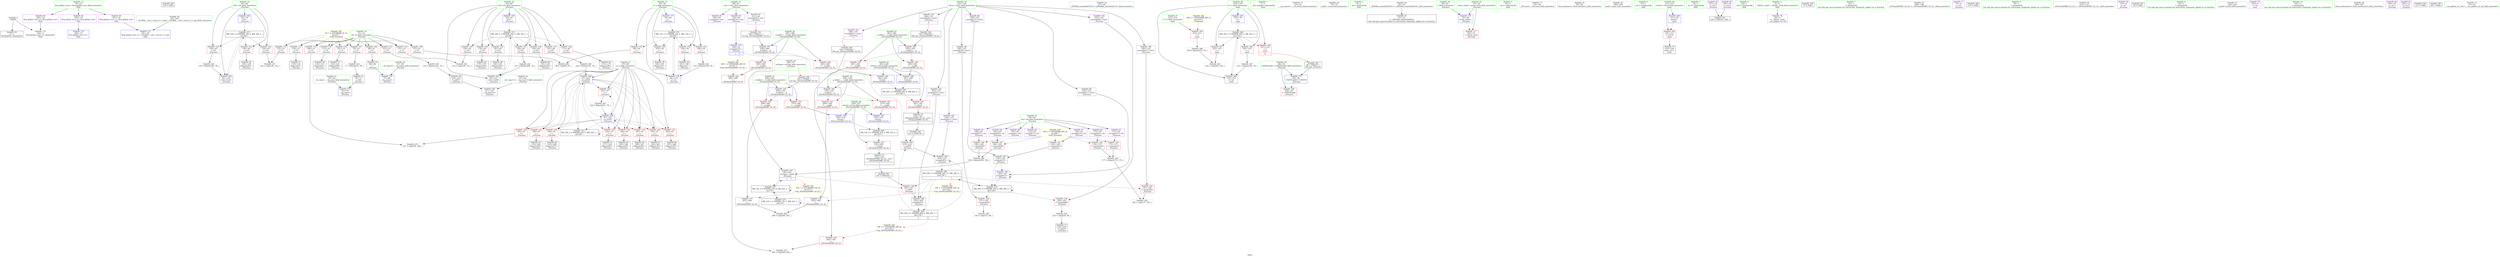 digraph "SVFG" {
	label="SVFG";

	Node0x5593255a1ef0 [shape=record,color=grey,label="{NodeID: 0\nNullPtr}"];
	Node0x5593255a1ef0 -> Node0x5593255c2f70[style=solid];
	Node0x5593255a1ef0 -> Node0x5593255ca400[style=solid];
	Node0x5593255f2fc0 [shape=record,color=black,label="{NodeID: 346\n319 = PHI()\n}"];
	Node0x5593255caab0 [shape=record,color=blue,label="{NodeID: 180\n61\<--124\n__vla_expr13\<--\n_Z5scasei\n}"];
	Node0x5593255c1e50 [shape=record,color=purple,label="{NodeID: 97\n211\<--90\narrayidx58\<--vla1\n_Z5scasei\n|{<s0>8}}"];
	Node0x5593255c1e50:s0 -> Node0x5593255f3620[style=solid,color=red];
	Node0x5593255bffd0 [shape=record,color=green,label="{NodeID: 14\n27\<--28\n_ZNSt8ios_base4InitC1Ev\<--_ZNSt8ios_base4InitC1Ev_field_insensitive\n}"];
	Node0x5593255c5760 [shape=record,color=blue,label="{NodeID: 194\n256\<--270\nretval\<--\n_ZSt3maxIiERKT_S2_S2_\n}"];
	Node0x5593255c5760 -> Node0x5593255dccc0[style=dashed];
	Node0x5593255c29b0 [shape=record,color=red,label="{NodeID: 111\n118\<--51\n\<--N\n_Z5scasei\n}"];
	Node0x5593255c29b0 -> Node0x5593255c3580[style=solid];
	Node0x5593255c0bf0 [shape=record,color=green,label="{NodeID: 28\n69\<--70\nref.tmp\<--ref.tmp_field_insensitive\n_Z5scasei\n|{|<s1>7}}"];
	Node0x5593255c0bf0 -> Node0x5593255cb060[style=solid];
	Node0x5593255c0bf0:s1 -> Node0x5593255f33a0[style=solid,color=red];
	Node0x5593255c7d70 [shape=record,color=red,label="{NodeID: 125\n150\<--65\n\<--i25\n_Z5scasei\n}"];
	Node0x5593255c7d70 -> Node0x5593255d20c0[style=solid];
	Node0x5593255c1870 [shape=record,color=green,label="{NodeID: 42\n281\<--282\nretval\<--retval_field_insensitive\n_ZSt3minIiERKT_S2_S2_\n}"];
	Node0x5593255c1870 -> Node0x5593255c9840[style=solid];
	Node0x5593255c1870 -> Node0x5593255c5aa0[style=solid];
	Node0x5593255c1870 -> Node0x5593255c5b70[style=solid];
	Node0x5593255c88d0 [shape=record,color=red,label="{NodeID: 139\n216\<--67\n\<--j\n_Z5scasei\n}"];
	Node0x5593255c88d0 -> Node0x5593255c4010[style=solid];
	Node0x5593255c34b0 [shape=record,color=black,label="{NodeID: 56\n114\<--113\nidxprom6\<--\n_Z5scasei\n}"];
	Node0x5593255c9430 [shape=record,color=red,label="{NodeID: 153\n273\<--258\n\<--__a.addr\n_ZSt3maxIiERKT_S2_S2_\n}"];
	Node0x5593255c9430 -> Node0x5593255c5830[style=solid];
	Node0x5593255c4010 [shape=record,color=black,label="{NodeID: 70\n217\<--216\nidxprom60\<--\n_Z5scasei\n}"];
	Node0x5593255c6610 [shape=record,color=grey,label="{NodeID: 250\n123 = Binary(122, 78, )\n}"];
	Node0x5593255c6610 -> Node0x5593255c3650[style=solid];
	Node0x5593255c9f90 [shape=record,color=red,label="{NodeID: 167\n322\<--315\n\<--t\nmain\n}"];
	Node0x5593255c9f90 -> Node0x5593255c6f10[style=solid];
	Node0x5593255c4b70 [shape=record,color=purple,label="{NodeID: 84\n340\<--18\nllvm.global_ctors_0\<--llvm.global_ctors\nGlob }"];
	Node0x5593255c4b70 -> Node0x5593255ca200[style=solid];
	Node0x5593255bef70 [shape=record,color=green,label="{NodeID: 1\n7\<--1\n__dso_handle\<--dummyObj\nGlob }"];
	Node0x5593255f3090 [shape=record,color=black,label="{NodeID: 347\n48 = PHI(327, )\n0th arg _Z5scasei }"];
	Node0x5593255f3090 -> Node0x5593255ca500[style=solid];
	Node0x5593255db3c0 [shape=record,color=black,label="{NodeID: 264\nMR_28V_9 = PHI(MR_28V_8, MR_28V_7, )\npts\{126 \}\n|{|<s2>8}}"];
	Node0x5593255db3c0 -> Node0x5593255c90f0[style=dashed];
	Node0x5593255db3c0 -> Node0x5593255cb200[style=dashed];
	Node0x5593255db3c0:s2 -> Node0x5593255e2fc0[style=dashed,color=red];
	Node0x5593255cab80 [shape=record,color=blue,label="{NodeID: 181\n130\<--129\narrayidx15\<--\n_Z5scasei\n}"];
	Node0x5593255cab80 -> Node0x5593255cad20[style=dashed];
	Node0x5593255cab80 -> Node0x5593255de5c0[style=dashed];
	Node0x5593255c1f20 [shape=record,color=purple,label="{NodeID: 98\n140\<--125\narrayidx21\<--vla12\n_Z5scasei\n}"];
	Node0x5593255c1f20 -> Node0x5593255cad20[style=solid];
	Node0x5593255c00d0 [shape=record,color=green,label="{NodeID: 15\n33\<--34\n__cxa_atexit\<--__cxa_atexit_field_insensitive\n}"];
	Node0x5593255c5830 [shape=record,color=blue,label="{NodeID: 195\n256\<--273\nretval\<--\n_ZSt3maxIiERKT_S2_S2_\n}"];
	Node0x5593255c5830 -> Node0x5593255dccc0[style=dashed];
	Node0x5593255c2a80 [shape=record,color=red,label="{NodeID: 112\n122\<--51\n\<--N\n_Z5scasei\n}"];
	Node0x5593255c2a80 -> Node0x5593255c6610[style=solid];
	Node0x5593255c0cc0 [shape=record,color=green,label="{NodeID: 29\n74\<--75\nscanf\<--scanf_field_insensitive\n}"];
	Node0x5593255c7e40 [shape=record,color=red,label="{NodeID: 126\n154\<--65\n\<--i25\n_Z5scasei\n}"];
	Node0x5593255c7e40 -> Node0x5593255c37f0[style=solid];
	Node0x5593255c1940 [shape=record,color=green,label="{NodeID: 43\n283\<--284\n__a.addr\<--__a.addr_field_insensitive\n_ZSt3minIiERKT_S2_S2_\n}"];
	Node0x5593255c1940 -> Node0x5593255c9910[style=solid];
	Node0x5593255c1940 -> Node0x5593255c99e0[style=solid];
	Node0x5593255c1940 -> Node0x5593255c5900[style=solid];
	Node0x5593255c89a0 [shape=record,color=red,label="{NodeID: 140\n221\<--67\n\<--j\n_Z5scasei\n}"];
	Node0x5593255c89a0 -> Node0x5593255cf5b0[style=solid];
	Node0x5593255c3580 [shape=record,color=black,label="{NodeID: 57\n119\<--118\nidxprom9\<--\n_Z5scasei\n}"];
	Node0x5593255c9500 [shape=record,color=red,label="{NodeID: 154\n266\<--260\n\<--__b.addr\n_ZSt3maxIiERKT_S2_S2_\n}"];
	Node0x5593255c9500 -> Node0x5593255c9770[style=solid];
	Node0x5593255c40e0 [shape=record,color=black,label="{NodeID: 71\n232\<--231\nidxprom68\<--\n_Z5scasei\n}"];
	Node0x5593255c6790 [shape=record,color=grey,label="{NodeID: 251\n77 = Binary(76, 78, )\n}"];
	Node0x5593255c6790 -> Node0x5593255c3170[style=solid];
	Node0x5593255ca060 [shape=record,color=red,label="{NodeID: 168\n327\<--315\n\<--t\nmain\n|{<s0>12}}"];
	Node0x5593255ca060:s0 -> Node0x5593255f3090[style=solid,color=red];
	Node0x5593255c4c70 [shape=record,color=purple,label="{NodeID: 85\n341\<--18\nllvm.global_ctors_1\<--llvm.global_ctors\nGlob }"];
	Node0x5593255c4c70 -> Node0x5593255ca300[style=solid];
	Node0x5593255bf000 [shape=record,color=green,label="{NodeID: 2\n8\<--1\n.str\<--dummyObj\nGlob }"];
	Node0x5593255f3260 [shape=record,color=black,label="{NodeID: 348\n254 = PHI(186, )\n0th arg _ZSt3maxIiERKT_S2_S2_ }"];
	Node0x5593255f3260 -> Node0x5593255c55c0[style=solid];
	Node0x5593255db8c0 [shape=record,color=black,label="{NodeID: 265\nMR_40V_3 = PHI(MR_40V_4, MR_40V_2, )\npts\{282 \}\n}"];
	Node0x5593255db8c0 -> Node0x5593255c9840[style=dashed];
	Node0x5593255cac50 [shape=record,color=blue,label="{NodeID: 182\n63\<--78\ni16\<--\n_Z5scasei\n}"];
	Node0x5593255cac50 -> Node0x5593255deac0[style=dashed];
	Node0x5593255c1ff0 [shape=record,color=purple,label="{NodeID: 99\n156\<--125\narrayidx30\<--vla12\n_Z5scasei\n}"];
	Node0x5593255c1ff0 -> Node0x5593255c8b40[style=solid];
	Node0x5593255c01d0 [shape=record,color=green,label="{NodeID: 16\n32\<--38\n_ZNSt8ios_base4InitD1Ev\<--_ZNSt8ios_base4InitD1Ev_field_insensitive\n}"];
	Node0x5593255c01d0 -> Node0x5593255c3070[style=solid];
	Node0x5593255c5900 [shape=record,color=blue,label="{NodeID: 196\n283\<--279\n__a.addr\<--__a\n_ZSt3minIiERKT_S2_S2_\n}"];
	Node0x5593255c5900 -> Node0x5593255c9910[style=dashed];
	Node0x5593255c5900 -> Node0x5593255c99e0[style=dashed];
	Node0x5593255c2b50 [shape=record,color=red,label="{NodeID: 113\n135\<--51\n\<--N\n_Z5scasei\n}"];
	Node0x5593255c2b50 -> Node0x5593255c7090[style=solid];
	Node0x5593255c0dc0 [shape=record,color=green,label="{NodeID: 30\n80\<--81\n\<--field_insensitive\n_Z5scasei\n}"];
	Node0x5593255c0dc0 -> Node0x5593255ca5d0[style=solid];
	Node0x5593255c7f10 [shape=record,color=red,label="{NodeID: 127\n161\<--65\n\<--i25\n_Z5scasei\n}"];
	Node0x5593255c7f10 -> Node0x5593255cfeb0[style=solid];
	Node0x5593255c1a10 [shape=record,color=green,label="{NodeID: 44\n285\<--286\n__b.addr\<--__b.addr_field_insensitive\n_ZSt3minIiERKT_S2_S2_\n}"];
	Node0x5593255c1a10 -> Node0x5593255c9ab0[style=solid];
	Node0x5593255c1a10 -> Node0x5593255c9b80[style=solid];
	Node0x5593255c1a10 -> Node0x5593255c59d0[style=solid];
	Node0x5593255c8a70 [shape=record,color=red,label="{NodeID: 141\n129\<--128\n\<--arrayidx14\n_Z5scasei\n}"];
	Node0x5593255c8a70 -> Node0x5593255cab80[style=solid];
	Node0x5593255c3650 [shape=record,color=black,label="{NodeID: 58\n124\<--123\n\<--add11\n_Z5scasei\n}"];
	Node0x5593255c3650 -> Node0x5593255caab0[style=solid];
	Node0x5593255c95d0 [shape=record,color=red,label="{NodeID: 155\n270\<--260\n\<--__b.addr\n_ZSt3maxIiERKT_S2_S2_\n}"];
	Node0x5593255c95d0 -> Node0x5593255c5760[style=solid];
	Node0x5593255c41b0 [shape=record,color=black,label="{NodeID: 72\n236\<--235\n\<--cmp70\n_Z5scasei\n}"];
	Node0x5593255c6910 [shape=record,color=grey,label="{NodeID: 252\n110 = Binary(109, 78, )\n}"];
	Node0x5593255c6910 -> Node0x5593255ca910[style=solid];
	Node0x5593255ca130 [shape=record,color=red,label="{NodeID: 169\n330\<--315\n\<--t\nmain\n}"];
	Node0x5593255ca130 -> Node0x5593255cfbb0[style=solid];
	Node0x5593255c4d70 [shape=record,color=purple,label="{NodeID: 86\n342\<--18\nllvm.global_ctors_2\<--llvm.global_ctors\nGlob }"];
	Node0x5593255c4d70 -> Node0x5593255ca400[style=solid];
	Node0x5593255bf090 [shape=record,color=green,label="{NodeID: 3\n10\<--1\n.str.1\<--dummyObj\nGlob }"];
	Node0x5593255f33a0 [shape=record,color=black,label="{NodeID: 349\n255 = PHI(69, )\n1st arg _ZSt3maxIiERKT_S2_S2_ }"];
	Node0x5593255f33a0 -> Node0x5593255c5690[style=solid];
	Node0x5593255cad20 [shape=record,color=blue,label="{NodeID: 183\n140\<--142\narrayidx21\<--\n_Z5scasei\n}"];
	Node0x5593255cad20 -> Node0x5593255cad20[style=dashed];
	Node0x5593255cad20 -> Node0x5593255de5c0[style=dashed];
	Node0x5593255c20c0 [shape=record,color=purple,label="{NodeID: 100\n180\<--125\narrayidx41\<--vla12\n_Z5scasei\n}"];
	Node0x5593255c20c0 -> Node0x5593255c8db0[style=solid];
	Node0x5593255c02d0 [shape=record,color=green,label="{NodeID: 17\n45\<--46\n_Z5scasei\<--_Z5scasei_field_insensitive\n}"];
	Node0x5593255e03c0 [shape=record,color=black,label="{NodeID: 280\nMR_50V_3 = PHI(MR_50V_4, MR_50V_2, )\npts\{316 \}\n}"];
	Node0x5593255e03c0 -> Node0x5593255c9f90[style=dashed];
	Node0x5593255e03c0 -> Node0x5593255ca060[style=dashed];
	Node0x5593255e03c0 -> Node0x5593255ca130[style=dashed];
	Node0x5593255e03c0 -> Node0x5593255c5de0[style=dashed];
	Node0x5593255c59d0 [shape=record,color=blue,label="{NodeID: 197\n285\<--280\n__b.addr\<--__b\n_ZSt3minIiERKT_S2_S2_\n}"];
	Node0x5593255c59d0 -> Node0x5593255c9ab0[style=dashed];
	Node0x5593255c59d0 -> Node0x5593255c9b80[style=dashed];
	Node0x5593255c2c20 [shape=record,color=red,label="{NodeID: 114\n151\<--51\n\<--N\n_Z5scasei\n}"];
	Node0x5593255c2c20 -> Node0x5593255d20c0[style=solid];
	Node0x5593255c0e90 [shape=record,color=green,label="{NodeID: 31\n82\<--83\nllvm.stacksave\<--llvm.stacksave_field_insensitive\n}"];
	Node0x5593255c7fe0 [shape=record,color=red,label="{NodeID: 128\n173\<--65\n\<--i25\n_Z5scasei\n}"];
	Node0x5593255c7fe0 -> Node0x5593255c3990[style=solid];
	Node0x5593255c1ae0 [shape=record,color=green,label="{NodeID: 45\n308\<--309\nmain\<--main_field_insensitive\n}"];
	Node0x5593255c8b40 [shape=record,color=red,label="{NodeID: 142\n157\<--156\n\<--arrayidx30\n_Z5scasei\n}"];
	Node0x5593255c8b40 -> Node0x5593255c7390[style=solid];
	Node0x5593255c3720 [shape=record,color=black,label="{NodeID: 59\n139\<--138\nidxprom20\<--\n_Z5scasei\n}"];
	Node0x5593255c96a0 [shape=record,color=red,label="{NodeID: 156\n265\<--264\n\<--\n_ZSt3maxIiERKT_S2_S2_\n}"];
	Node0x5593255c96a0 -> Node0x5593255c7510[style=solid];
	Node0x5593255c4280 [shape=record,color=black,label="{NodeID: 73\n253\<--276\n_ZSt3maxIiERKT_S2_S2__ret\<--\n_ZSt3maxIiERKT_S2_S2_\n|{<s0>7}}"];
	Node0x5593255c4280:s0 -> Node0x5593255f2b30[style=solid,color=blue];
	Node0x5593255c6a90 [shape=record,color=grey,label="{NodeID: 253\n293 = cmp(290, 292, )\n}"];
	Node0x5593255ca200 [shape=record,color=blue,label="{NodeID: 170\n340\<--19\nllvm.global_ctors_0\<--\nGlob }"];
	Node0x5593255c4e70 [shape=record,color=purple,label="{NodeID: 87\n128\<--85\narrayidx14\<--vla\n_Z5scasei\n}"];
	Node0x5593255c4e70 -> Node0x5593255c8a70[style=solid];
	Node0x5593255bf120 [shape=record,color=green,label="{NodeID: 4\n12\<--1\n.str.2\<--dummyObj\nGlob }"];
	Node0x5593255f34e0 [shape=record,color=black,label="{NodeID: 350\n279 = PHI(208, )\n0th arg _ZSt3minIiERKT_S2_S2_ }"];
	Node0x5593255f34e0 -> Node0x5593255c5900[style=solid];
	Node0x5593255dc2c0 [shape=record,color=black,label="{NodeID: 267\nMR_22V_4 = PHI(MR_22V_6, MR_22V_2, )\npts\{70 \}\n}"];
	Node0x5593255dc2c0 -> Node0x5593255cb060[style=dashed];
	Node0x5593255dc2c0 -> Node0x5593255dc2c0[style=dashed];
	Node0x5593255dc2c0 -> Node0x5593255de0c0[style=dashed];
	Node0x5593255cadf0 [shape=record,color=blue,label="{NodeID: 184\n63\<--145\ni16\<--inc23\n_Z5scasei\n}"];
	Node0x5593255cadf0 -> Node0x5593255deac0[style=dashed];
	Node0x5593255c2190 [shape=record,color=purple,label="{NodeID: 101\n186\<--125\narrayidx45\<--vla12\n_Z5scasei\n|{<s0>7}}"];
	Node0x5593255c2190:s0 -> Node0x5593255f3260[style=solid,color=red];
	Node0x5593255c03d0 [shape=record,color=green,label="{NodeID: 18\n49\<--50\nCASEID.addr\<--CASEID.addr_field_insensitive\n_Z5scasei\n}"];
	Node0x5593255c03d0 -> Node0x5593255c25a0[style=solid];
	Node0x5593255c03d0 -> Node0x5593255ca500[style=solid];
	Node0x5593255c5aa0 [shape=record,color=blue,label="{NodeID: 198\n281\<--295\nretval\<--\n_ZSt3minIiERKT_S2_S2_\n}"];
	Node0x5593255c5aa0 -> Node0x5593255db8c0[style=dashed];
	Node0x5593255c2cf0 [shape=record,color=red,label="{NodeID: 115\n166\<--51\n\<--N\n_Z5scasei\n}"];
	Node0x5593255c2cf0 -> Node0x5593255c6d90[style=solid];
	Node0x5593255c0f90 [shape=record,color=green,label="{NodeID: 32\n85\<--86\nvla\<--vla_field_insensitive\n_Z5scasei\n}"];
	Node0x5593255c0f90 -> Node0x5593255c4e70[style=solid];
	Node0x5593255c0f90 -> Node0x5593255c5010[style=solid];
	Node0x5593255c0f90 -> Node0x5593255c50e0[style=solid];
	Node0x5593255c0f90 -> Node0x5593255c51b0[style=solid];
	Node0x5593255c0f90 -> Node0x5593255c5280[style=solid];
	Node0x5593255c0f90 -> Node0x5593255c5350[style=solid];
	Node0x5593255c0f90 -> Node0x5593255c5420[style=solid];
	Node0x5593255e2780 [shape=record,color=yellow,style=double,label="{NodeID: 295\n24V_1 = ENCHI(MR_24V_0)\npts\{86 \}\nFun[_Z5scasei]}"];
	Node0x5593255e2780 -> Node0x5593255c8a70[style=dashed];
	Node0x5593255e2780 -> Node0x5593255c8c10[style=dashed];
	Node0x5593255e2780 -> Node0x5593255c8ce0[style=dashed];
	Node0x5593255e2780 -> Node0x5593255c8e80[style=dashed];
	Node0x5593255e2780 -> Node0x5593255c8f50[style=dashed];
	Node0x5593255c80b0 [shape=record,color=red,label="{NodeID: 129\n178\<--65\n\<--i25\n_Z5scasei\n}"];
	Node0x5593255c80b0 -> Node0x5593255c3a60[style=solid];
	Node0x5593255c1be0 [shape=record,color=green,label="{NodeID: 46\n311\<--312\nretval\<--retval_field_insensitive\nmain\n}"];
	Node0x5593255c1be0 -> Node0x5593255c9df0[style=solid];
	Node0x5593255c1be0 -> Node0x5593255c5c40[style=solid];
	Node0x5593255c8c10 [shape=record,color=red,label="{NodeID: 143\n172\<--171\n\<--arrayidx37\n_Z5scasei\n}"];
	Node0x5593255c8c10 -> Node0x5593255cf8b0[style=solid];
	Node0x5593255c37f0 [shape=record,color=black,label="{NodeID: 60\n155\<--154\nidxprom29\<--\n_Z5scasei\n}"];
	Node0x5593255c9770 [shape=record,color=red,label="{NodeID: 157\n267\<--266\n\<--\n_ZSt3maxIiERKT_S2_S2_\n}"];
	Node0x5593255c9770 -> Node0x5593255c7510[style=solid];
	Node0x5593255c4350 [shape=record,color=black,label="{NodeID: 74\n278\<--301\n_ZSt3minIiERKT_S2_S2__ret\<--\n_ZSt3minIiERKT_S2_S2_\n|{<s0>8}}"];
	Node0x5593255c4350:s0 -> Node0x5593255f2d20[style=solid,color=blue];
	Node0x5593255c6c10 [shape=record,color=grey,label="{NodeID: 254\n235 = cmp(234, 94, )\n}"];
	Node0x5593255c6c10 -> Node0x5593255c41b0[style=solid];
	Node0x5593255ca300 [shape=record,color=blue,label="{NodeID: 171\n341\<--20\nllvm.global_ctors_1\<--_GLOBAL__sub_I_voover_0_1.cpp\nGlob }"];
	Node0x5593255c4f40 [shape=record,color=purple,label="{NodeID: 88\n130\<--125\narrayidx15\<--vla12\n_Z5scasei\n}"];
	Node0x5593255c4f40 -> Node0x5593255cab80[style=solid];
	Node0x5593255bf1b0 [shape=record,color=green,label="{NodeID: 5\n14\<--1\n.str.3\<--dummyObj\nGlob }"];
	Node0x5593255f3620 [shape=record,color=black,label="{NodeID: 351\n280 = PHI(211, )\n1st arg _ZSt3minIiERKT_S2_S2_ }"];
	Node0x5593255f3620 -> Node0x5593255c59d0[style=solid];
	Node0x5593255dc7c0 [shape=record,color=black,label="{NodeID: 268\nMR_28V_7 = PHI(MR_28V_10, MR_28V_5, )\npts\{126 \}\n|{|<s5>7}}"];
	Node0x5593255dc7c0 -> Node0x5593255c8db0[style=dashed];
	Node0x5593255dc7c0 -> Node0x5593255c9020[style=dashed];
	Node0x5593255dc7c0 -> Node0x5593255cb130[style=dashed];
	Node0x5593255dc7c0 -> Node0x5593255db3c0[style=dashed];
	Node0x5593255dc7c0 -> Node0x5593255de5c0[style=dashed];
	Node0x5593255dc7c0:s5 -> Node0x5593255e2b30[style=dashed,color=red];
	Node0x5593255caec0 [shape=record,color=blue,label="{NodeID: 185\n65\<--94\ni25\<--\n_Z5scasei\n}"];
	Node0x5593255caec0 -> Node0x5593255dd6c0[style=dashed];
	Node0x5593255c2260 [shape=record,color=purple,label="{NodeID: 102\n203\<--125\narrayidx53\<--vla12\n_Z5scasei\n}"];
	Node0x5593255c2260 -> Node0x5593255cb130[style=solid];
	Node0x5593255c04a0 [shape=record,color=green,label="{NodeID: 19\n51\<--52\nN\<--N_field_insensitive\n_Z5scasei\n}"];
	Node0x5593255c04a0 -> Node0x5593255c2670[style=solid];
	Node0x5593255c04a0 -> Node0x5593255c2740[style=solid];
	Node0x5593255c04a0 -> Node0x5593255c2810[style=solid];
	Node0x5593255c04a0 -> Node0x5593255c28e0[style=solid];
	Node0x5593255c04a0 -> Node0x5593255c29b0[style=solid];
	Node0x5593255c04a0 -> Node0x5593255c2a80[style=solid];
	Node0x5593255c04a0 -> Node0x5593255c2b50[style=solid];
	Node0x5593255c04a0 -> Node0x5593255c2c20[style=solid];
	Node0x5593255c04a0 -> Node0x5593255c2cf0[style=solid];
	Node0x5593255c04a0 -> Node0x5593255c7620[style=solid];
	Node0x5593255e1bf0 [shape=record,color=yellow,style=double,label="{NodeID: 282\n48V_1 = ENCHI(MR_48V_0)\npts\{314 \}\nFun[main]}"];
	Node0x5593255e1bf0 -> Node0x5593255c9ec0[style=dashed];
	Node0x5593255c5b70 [shape=record,color=blue,label="{NodeID: 199\n281\<--298\nretval\<--\n_ZSt3minIiERKT_S2_S2_\n}"];
	Node0x5593255c5b70 -> Node0x5593255db8c0[style=dashed];
	Node0x5593255c7620 [shape=record,color=red,label="{NodeID: 116\n231\<--51\n\<--N\n_Z5scasei\n}"];
	Node0x5593255c7620 -> Node0x5593255c40e0[style=solid];
	Node0x5593255c1060 [shape=record,color=green,label="{NodeID: 33\n90\<--91\nvla1\<--vla1_field_insensitive\n_Z5scasei\n}"];
	Node0x5593255c1060 -> Node0x5593255c54f0[style=solid];
	Node0x5593255c1060 -> Node0x5593255c1d80[style=solid];
	Node0x5593255c1060 -> Node0x5593255c1e50[style=solid];
	Node0x5593255c8180 [shape=record,color=red,label="{NodeID: 130\n191\<--65\n\<--i25\n_Z5scasei\n}"];
	Node0x5593255c8180 -> Node0x5593255c3cd0[style=solid];
	Node0x5593255c1cb0 [shape=record,color=green,label="{NodeID: 47\n313\<--314\nT\<--T_field_insensitive\nmain\n}"];
	Node0x5593255c1cb0 -> Node0x5593255c9ec0[style=solid];
	Node0x5593255c8ce0 [shape=record,color=red,label="{NodeID: 144\n176\<--175\n\<--arrayidx39\n_Z5scasei\n}"];
	Node0x5593255c8ce0 -> Node0x5593255cf8b0[style=solid];
	Node0x5593255c38c0 [shape=record,color=black,label="{NodeID: 61\n170\<--169\nidxprom36\<--\n_Z5scasei\n}"];
	Node0x5593252d7c40 [shape=record,color=black,label="{NodeID: 241\n239 = PHI(237, 238, )\n}"];
	Node0x5593255c9840 [shape=record,color=red,label="{NodeID: 158\n301\<--281\n\<--retval\n_ZSt3minIiERKT_S2_S2_\n}"];
	Node0x5593255c9840 -> Node0x5593255c4350[style=solid];
	Node0x5593255c4420 [shape=record,color=black,label="{NodeID: 75\n310\<--334\nmain_ret\<--\nmain\n}"];
	Node0x5593255c6d90 [shape=record,color=grey,label="{NodeID: 255\n167 = cmp(165, 166, )\n}"];
	Node0x5593255ca400 [shape=record,color=blue, style = dotted,label="{NodeID: 172\n342\<--3\nllvm.global_ctors_2\<--dummyVal\nGlob }"];
	Node0x5593255c5010 [shape=record,color=purple,label="{NodeID: 89\n102\<--85\narrayidx\<--vla\n_Z5scasei\n}"];
	Node0x5593255bf240 [shape=record,color=green,label="{NodeID: 6\n16\<--1\n.str.4\<--dummyObj\nGlob }"];
	Node0x5593255dccc0 [shape=record,color=black,label="{NodeID: 269\nMR_32V_3 = PHI(MR_32V_4, MR_32V_2, )\npts\{257 \}\n}"];
	Node0x5593255dccc0 -> Node0x5593255c9290[style=dashed];
	Node0x5593255caf90 [shape=record,color=blue,label="{NodeID: 186\n67\<--162\nj\<--add32\n_Z5scasei\n}"];
	Node0x5593255caf90 -> Node0x5593255c8320[style=dashed];
	Node0x5593255caf90 -> Node0x5593255c83f0[style=dashed];
	Node0x5593255caf90 -> Node0x5593255c84c0[style=dashed];
	Node0x5593255caf90 -> Node0x5593255c8590[style=dashed];
	Node0x5593255caf90 -> Node0x5593255c8660[style=dashed];
	Node0x5593255caf90 -> Node0x5593255c8730[style=dashed];
	Node0x5593255caf90 -> Node0x5593255c8800[style=dashed];
	Node0x5593255caf90 -> Node0x5593255c88d0[style=dashed];
	Node0x5593255caf90 -> Node0x5593255c89a0[style=dashed];
	Node0x5593255caf90 -> Node0x5593255cb2d0[style=dashed];
	Node0x5593255caf90 -> Node0x5593255ddbc0[style=dashed];
	Node0x5593255c2330 [shape=record,color=purple,label="{NodeID: 103\n208\<--125\narrayidx56\<--vla12\n_Z5scasei\n|{<s0>8}}"];
	Node0x5593255c2330:s0 -> Node0x5593255f34e0[style=solid,color=red];
	Node0x5593255c0570 [shape=record,color=green,label="{NodeID: 20\n53\<--54\nsaved_stack\<--saved_stack_field_insensitive\n_Z5scasei\n}"];
	Node0x5593255c0570 -> Node0x5593255c76f0[style=solid];
	Node0x5593255c0570 -> Node0x5593255ca5d0[style=solid];
	Node0x5593255c5c40 [shape=record,color=blue,label="{NodeID: 200\n311\<--94\nretval\<--\nmain\n}"];
	Node0x5593255c5c40 -> Node0x5593255c9df0[style=dashed];
	Node0x5593255c76f0 [shape=record,color=red,label="{NodeID: 117\n244\<--53\n\<--saved_stack\n_Z5scasei\n}"];
	Node0x5593255c1130 [shape=record,color=green,label="{NodeID: 34\n125\<--126\nvla12\<--vla12_field_insensitive\n_Z5scasei\n}"];
	Node0x5593255c1130 -> Node0x5593255c4f40[style=solid];
	Node0x5593255c1130 -> Node0x5593255c1f20[style=solid];
	Node0x5593255c1130 -> Node0x5593255c1ff0[style=solid];
	Node0x5593255c1130 -> Node0x5593255c20c0[style=solid];
	Node0x5593255c1130 -> Node0x5593255c2190[style=solid];
	Node0x5593255c1130 -> Node0x5593255c2260[style=solid];
	Node0x5593255c1130 -> Node0x5593255c2330[style=solid];
	Node0x5593255c1130 -> Node0x5593255c2400[style=solid];
	Node0x5593255c1130 -> Node0x5593255c24d0[style=solid];
	Node0x5593255c8250 [shape=record,color=red,label="{NodeID: 131\n226\<--65\n\<--i25\n_Z5scasei\n}"];
	Node0x5593255c8250 -> Node0x5593255cf430[style=solid];
	Node0x5593255c2da0 [shape=record,color=green,label="{NodeID: 48\n315\<--316\nt\<--t_field_insensitive\nmain\n}"];
	Node0x5593255c2da0 -> Node0x5593255c9f90[style=solid];
	Node0x5593255c2da0 -> Node0x5593255ca060[style=solid];
	Node0x5593255c2da0 -> Node0x5593255ca130[style=solid];
	Node0x5593255c2da0 -> Node0x5593255c5d10[style=solid];
	Node0x5593255c2da0 -> Node0x5593255c5de0[style=solid];
	Node0x5593255c8db0 [shape=record,color=red,label="{NodeID: 145\n181\<--180\n\<--arrayidx41\n_Z5scasei\n}"];
	Node0x5593255c8db0 -> Node0x5593255c7210[style=solid];
	Node0x5593255c3990 [shape=record,color=black,label="{NodeID: 62\n174\<--173\nidxprom38\<--\n_Z5scasei\n}"];
	Node0x5593255cf430 [shape=record,color=grey,label="{NodeID: 242\n227 = Binary(226, 78, )\n}"];
	Node0x5593255cf430 -> Node0x5593255cb3a0[style=solid];
	Node0x5593255c9910 [shape=record,color=red,label="{NodeID: 159\n291\<--283\n\<--__a.addr\n_ZSt3minIiERKT_S2_S2_\n}"];
	Node0x5593255c9910 -> Node0x5593255c9d20[style=solid];
	Node0x5593255c44f0 [shape=record,color=purple,label="{NodeID: 76\n29\<--4\n\<--_ZStL8__ioinit\n__cxx_global_var_init\n}"];
	Node0x5593255f2830 [shape=record,color=black,label="{NodeID: 339\n73 = PHI()\n}"];
	Node0x5593255c6f10 [shape=record,color=grey,label="{NodeID: 256\n325 = cmp(322, 324, )\n}"];
	Node0x5593255ca500 [shape=record,color=blue,label="{NodeID: 173\n49\<--48\nCASEID.addr\<--CASEID\n_Z5scasei\n}"];
	Node0x5593255ca500 -> Node0x5593255c25a0[style=dashed];
	Node0x5593255c50e0 [shape=record,color=purple,label="{NodeID: 90\n115\<--85\narrayidx7\<--vla\n_Z5scasei\n}"];
	Node0x5593255bfb40 [shape=record,color=green,label="{NodeID: 7\n19\<--1\n\<--dummyObj\nCan only get source location for instruction, argument, global var or function.}"];
	Node0x5593255dd1c0 [shape=record,color=black,label="{NodeID: 270\nMR_12V_3 = PHI(MR_12V_4, MR_12V_2, )\npts\{60 \}\n}"];
	Node0x5593255dd1c0 -> Node0x5593255c77c0[style=dashed];
	Node0x5593255dd1c0 -> Node0x5593255c7890[style=dashed];
	Node0x5593255dd1c0 -> Node0x5593255c7960[style=dashed];
	Node0x5593255dd1c0 -> Node0x5593255c7a30[style=dashed];
	Node0x5593255dd1c0 -> Node0x5593255ca910[style=dashed];
	Node0x5593255cb060 [shape=record,color=blue,label="{NodeID: 187\n69\<--195\nref.tmp\<--sub50\n_Z5scasei\n|{|<s2>7}}"];
	Node0x5593255cb060 -> Node0x5593255c9020[style=dashed];
	Node0x5593255cb060 -> Node0x5593255dc2c0[style=dashed];
	Node0x5593255cb060:s2 -> Node0x5593255e2dd0[style=dashed,color=red];
	Node0x5593255c2400 [shape=record,color=purple,label="{NodeID: 104\n218\<--125\narrayidx61\<--vla12\n_Z5scasei\n}"];
	Node0x5593255c2400 -> Node0x5593255cb200[style=solid];
	Node0x5593255c0640 [shape=record,color=green,label="{NodeID: 21\n55\<--56\n__vla_expr\<--__vla_expr_field_insensitive\n_Z5scasei\n}"];
	Node0x5593255c0640 -> Node0x5593255ca6a0[style=solid];
	Node0x5593255c5d10 [shape=record,color=blue,label="{NodeID: 201\n315\<--78\nt\<--\nmain\n}"];
	Node0x5593255c5d10 -> Node0x5593255e03c0[style=dashed];
	Node0x5593255c77c0 [shape=record,color=red,label="{NodeID: 118\n96\<--59\n\<--i\n_Z5scasei\n}"];
	Node0x5593255c77c0 -> Node0x5593255d2240[style=solid];
	Node0x5593255c1200 [shape=record,color=green,label="{NodeID: 35\n198\<--199\n_ZSt3maxIiERKT_S2_S2_\<--_ZSt3maxIiERKT_S2_S2__field_insensitive\n}"];
	Node0x5593255c8320 [shape=record,color=red,label="{NodeID: 132\n165\<--67\n\<--j\n_Z5scasei\n}"];
	Node0x5593255c8320 -> Node0x5593255c6d90[style=solid];
	Node0x5593255c2e70 [shape=record,color=green,label="{NodeID: 49\n20\<--336\n_GLOBAL__sub_I_voover_0_1.cpp\<--_GLOBAL__sub_I_voover_0_1.cpp_field_insensitive\n}"];
	Node0x5593255c2e70 -> Node0x5593255ca300[style=solid];
	Node0x5593255c8e80 [shape=record,color=red,label="{NodeID: 146\n190\<--189\n\<--arrayidx47\n_Z5scasei\n}"];
	Node0x5593255c8e80 -> Node0x5593255cfa30[style=solid];
	Node0x5593255c3a60 [shape=record,color=black,label="{NodeID: 63\n179\<--178\nidxprom40\<--\n_Z5scasei\n}"];
	Node0x5593255cf5b0 [shape=record,color=grey,label="{NodeID: 243\n222 = Binary(221, 78, )\n}"];
	Node0x5593255cf5b0 -> Node0x5593255cb2d0[style=solid];
	Node0x5593255c99e0 [shape=record,color=red,label="{NodeID: 160\n298\<--283\n\<--__a.addr\n_ZSt3minIiERKT_S2_S2_\n}"];
	Node0x5593255c99e0 -> Node0x5593255c5b70[style=solid];
	Node0x5593255c45c0 [shape=record,color=purple,label="{NodeID: 77\n72\<--8\n\<--.str\n_Z5scasei\n}"];
	Node0x5593255f2930 [shape=record,color=black,label="{NodeID: 340\n107 = PHI()\n}"];
	Node0x5593255c7090 [shape=record,color=grey,label="{NodeID: 257\n136 = cmp(134, 135, )\n}"];
	Node0x5593255ca5d0 [shape=record,color=blue,label="{NodeID: 174\n53\<--80\nsaved_stack\<--\n_Z5scasei\n}"];
	Node0x5593255ca5d0 -> Node0x5593255c76f0[style=dashed];
	Node0x5593255c51b0 [shape=record,color=purple,label="{NodeID: 91\n171\<--85\narrayidx37\<--vla\n_Z5scasei\n}"];
	Node0x5593255c51b0 -> Node0x5593255c8c10[style=solid];
	Node0x5593255bfbd0 [shape=record,color=green,label="{NodeID: 8\n78\<--1\n\<--dummyObj\nCan only get source location for instruction, argument, global var or function.}"];
	Node0x5593255dd6c0 [shape=record,color=black,label="{NodeID: 271\nMR_18V_3 = PHI(MR_18V_4, MR_18V_2, )\npts\{66 \}\n}"];
	Node0x5593255dd6c0 -> Node0x5593255c7d70[style=dashed];
	Node0x5593255dd6c0 -> Node0x5593255c7e40[style=dashed];
	Node0x5593255dd6c0 -> Node0x5593255c7f10[style=dashed];
	Node0x5593255dd6c0 -> Node0x5593255c7fe0[style=dashed];
	Node0x5593255dd6c0 -> Node0x5593255c80b0[style=dashed];
	Node0x5593255dd6c0 -> Node0x5593255c8180[style=dashed];
	Node0x5593255dd6c0 -> Node0x5593255c8250[style=dashed];
	Node0x5593255dd6c0 -> Node0x5593255cb3a0[style=dashed];
	Node0x5593255cb130 [shape=record,color=blue,label="{NodeID: 188\n203\<--200\narrayidx53\<--\n_Z5scasei\n}"];
	Node0x5593255cb130 -> Node0x5593255db3c0[style=dashed];
	Node0x5593255c24d0 [shape=record,color=purple,label="{NodeID: 105\n233\<--125\narrayidx69\<--vla12\n_Z5scasei\n}"];
	Node0x5593255c24d0 -> Node0x5593255c91c0[style=solid];
	Node0x5593255c0710 [shape=record,color=green,label="{NodeID: 22\n57\<--58\n__vla_expr2\<--__vla_expr2_field_insensitive\n_Z5scasei\n}"];
	Node0x5593255c0710 -> Node0x5593255ca770[style=solid];
	Node0x5593255e1ec0 [shape=record,color=yellow,style=double,label="{NodeID: 285\n4V_1 = ENCHI(MR_4V_0)\npts\{52 \}\nFun[_Z5scasei]}"];
	Node0x5593255e1ec0 -> Node0x5593255c2670[style=dashed];
	Node0x5593255e1ec0 -> Node0x5593255c2740[style=dashed];
	Node0x5593255e1ec0 -> Node0x5593255c2810[style=dashed];
	Node0x5593255e1ec0 -> Node0x5593255c28e0[style=dashed];
	Node0x5593255e1ec0 -> Node0x5593255c29b0[style=dashed];
	Node0x5593255e1ec0 -> Node0x5593255c2a80[style=dashed];
	Node0x5593255e1ec0 -> Node0x5593255c2b50[style=dashed];
	Node0x5593255e1ec0 -> Node0x5593255c2c20[style=dashed];
	Node0x5593255e1ec0 -> Node0x5593255c2cf0[style=dashed];
	Node0x5593255e1ec0 -> Node0x5593255c7620[style=dashed];
	Node0x5593255c5de0 [shape=record,color=blue,label="{NodeID: 202\n315\<--331\nt\<--inc\nmain\n}"];
	Node0x5593255c5de0 -> Node0x5593255e03c0[style=dashed];
	Node0x5593255c7890 [shape=record,color=red,label="{NodeID: 119\n100\<--59\n\<--i\n_Z5scasei\n}"];
	Node0x5593255c7890 -> Node0x5593255c3310[style=solid];
	Node0x5593255c1300 [shape=record,color=green,label="{NodeID: 36\n213\<--214\n_ZSt3minIiERKT_S2_S2_\<--_ZSt3minIiERKT_S2_S2__field_insensitive\n}"];
	Node0x5593255e2b30 [shape=record,color=yellow,style=double,label="{NodeID: 299\n28V_1 = ENCHI(MR_28V_0)\npts\{126 \}\nFun[_ZSt3maxIiERKT_S2_S2_]}"];
	Node0x5593255e2b30 -> Node0x5593255c96a0[style=dashed];
	Node0x5593255c83f0 [shape=record,color=red,label="{NodeID: 133\n169\<--67\n\<--j\n_Z5scasei\n}"];
	Node0x5593255c83f0 -> Node0x5593255c38c0[style=solid];
	Node0x5593255c2f70 [shape=record,color=black,label="{NodeID: 50\n2\<--3\ndummyVal\<--dummyVal\n}"];
	Node0x5593255c8f50 [shape=record,color=red,label="{NodeID: 147\n194\<--193\n\<--arrayidx49\n_Z5scasei\n}"];
	Node0x5593255c8f50 -> Node0x5593255cfa30[style=solid];
	Node0x5593255c3b30 [shape=record,color=black,label="{NodeID: 64\n185\<--184\nidxprom44\<--\n_Z5scasei\n}"];
	Node0x5593255cf730 [shape=record,color=grey,label="{NodeID: 244\n145 = Binary(144, 78, )\n}"];
	Node0x5593255cf730 -> Node0x5593255cadf0[style=solid];
	Node0x5593255c9ab0 [shape=record,color=red,label="{NodeID: 161\n289\<--285\n\<--__b.addr\n_ZSt3minIiERKT_S2_S2_\n}"];
	Node0x5593255c9ab0 -> Node0x5593255c9c50[style=solid];
	Node0x5593255c4690 [shape=record,color=purple,label="{NodeID: 78\n116\<--8\n\<--.str\n_Z5scasei\n}"];
	Node0x5593255f2a30 [shape=record,color=black,label="{NodeID: 341\n30 = PHI()\n}"];
	Node0x5593255c7210 [shape=record,color=grey,label="{NodeID: 258\n182 = cmp(177, 181, )\n}"];
	Node0x5593255ca6a0 [shape=record,color=blue,label="{NodeID: 175\n55\<--79\n__vla_expr\<--\n_Z5scasei\n}"];
	Node0x5593255c5280 [shape=record,color=purple,label="{NodeID: 92\n175\<--85\narrayidx39\<--vla\n_Z5scasei\n}"];
	Node0x5593255c5280 -> Node0x5593255c8ce0[style=solid];
	Node0x5593255bfc60 [shape=record,color=green,label="{NodeID: 9\n94\<--1\n\<--dummyObj\nCan only get source location for instruction, argument, global var or function.}"];
	Node0x5593255ddbc0 [shape=record,color=black,label="{NodeID: 272\nMR_20V_2 = PHI(MR_20V_3, MR_20V_1, )\npts\{68 \}\n}"];
	Node0x5593255ddbc0 -> Node0x5593255caf90[style=dashed];
	Node0x5593255ddbc0 -> Node0x5593255ddbc0[style=dashed];
	Node0x5593255cb200 [shape=record,color=blue,label="{NodeID: 189\n218\<--215\narrayidx61\<--\n_Z5scasei\n}"];
	Node0x5593255cb200 -> Node0x5593255dc7c0[style=dashed];
	Node0x5593255c25a0 [shape=record,color=red,label="{NodeID: 106\n230\<--49\n\<--CASEID.addr\n_Z5scasei\n}"];
	Node0x5593255c07e0 [shape=record,color=green,label="{NodeID: 23\n59\<--60\ni\<--i_field_insensitive\n_Z5scasei\n}"];
	Node0x5593255c07e0 -> Node0x5593255c77c0[style=solid];
	Node0x5593255c07e0 -> Node0x5593255c7890[style=solid];
	Node0x5593255c07e0 -> Node0x5593255c7960[style=solid];
	Node0x5593255c07e0 -> Node0x5593255c7a30[style=solid];
	Node0x5593255c07e0 -> Node0x5593255ca840[style=solid];
	Node0x5593255c07e0 -> Node0x5593255ca910[style=solid];
	Node0x5593255c7960 [shape=record,color=red,label="{NodeID: 120\n103\<--59\n\<--i\n_Z5scasei\n}"];
	Node0x5593255c7960 -> Node0x5593255c33e0[style=solid];
	Node0x5593255c1400 [shape=record,color=green,label="{NodeID: 37\n242\<--243\nprintf\<--printf_field_insensitive\n}"];
	Node0x5593255c84c0 [shape=record,color=red,label="{NodeID: 134\n184\<--67\n\<--j\n_Z5scasei\n}"];
	Node0x5593255c84c0 -> Node0x5593255c3b30[style=solid];
	Node0x5593255c3070 [shape=record,color=black,label="{NodeID: 51\n31\<--32\n\<--_ZNSt8ios_base4InitD1Ev\nCan only get source location for instruction, argument, global var or function.}"];
	Node0x5593255c9020 [shape=record,color=red,label="{NodeID: 148\n200\<--197\n\<--call51\n_Z5scasei\n}"];
	Node0x5593255c9020 -> Node0x5593255cb130[style=solid];
	Node0x5593255c3c00 [shape=record,color=black,label="{NodeID: 65\n188\<--187\nidxprom46\<--\n_Z5scasei\n}"];
	Node0x5593255cf8b0 [shape=record,color=grey,label="{NodeID: 245\n177 = Binary(172, 176, )\n}"];
	Node0x5593255cf8b0 -> Node0x5593255c7210[style=solid];
	Node0x5593255c9b80 [shape=record,color=red,label="{NodeID: 162\n295\<--285\n\<--__b.addr\n_ZSt3minIiERKT_S2_S2_\n}"];
	Node0x5593255c9b80 -> Node0x5593255c5aa0[style=solid];
	Node0x5593255c4760 [shape=record,color=purple,label="{NodeID: 79\n318\<--8\n\<--.str\nmain\n}"];
	Node0x5593255f2b30 [shape=record,color=black,label="{NodeID: 342\n197 = PHI(253, )\n}"];
	Node0x5593255f2b30 -> Node0x5593255c9020[style=solid];
	Node0x5593255c7390 [shape=record,color=grey,label="{NodeID: 259\n158 = cmp(157, 94, )\n}"];
	Node0x5593255ca770 [shape=record,color=blue,label="{NodeID: 176\n57\<--89\n__vla_expr2\<--\n_Z5scasei\n}"];
	Node0x5593255c5350 [shape=record,color=purple,label="{NodeID: 93\n189\<--85\narrayidx47\<--vla\n_Z5scasei\n}"];
	Node0x5593255c5350 -> Node0x5593255c8e80[style=solid];
	Node0x5593255bfcf0 [shape=record,color=green,label="{NodeID: 10\n142\<--1\n\<--dummyObj\nCan only get source location for instruction, argument, global var or function.}"];
	Node0x5593255de0c0 [shape=record,color=black,label="{NodeID: 273\nMR_22V_2 = PHI(MR_22V_3, MR_22V_1, )\npts\{70 \}\n}"];
	Node0x5593255de0c0 -> Node0x5593255dc2c0[style=dashed];
	Node0x5593255de0c0 -> Node0x5593255de0c0[style=dashed];
	Node0x5593255cb2d0 [shape=record,color=blue,label="{NodeID: 190\n67\<--222\nj\<--inc63\n_Z5scasei\n}"];
	Node0x5593255cb2d0 -> Node0x5593255c8320[style=dashed];
	Node0x5593255cb2d0 -> Node0x5593255c83f0[style=dashed];
	Node0x5593255cb2d0 -> Node0x5593255c84c0[style=dashed];
	Node0x5593255cb2d0 -> Node0x5593255c8590[style=dashed];
	Node0x5593255cb2d0 -> Node0x5593255c8660[style=dashed];
	Node0x5593255cb2d0 -> Node0x5593255c8730[style=dashed];
	Node0x5593255cb2d0 -> Node0x5593255c8800[style=dashed];
	Node0x5593255cb2d0 -> Node0x5593255c88d0[style=dashed];
	Node0x5593255cb2d0 -> Node0x5593255c89a0[style=dashed];
	Node0x5593255cb2d0 -> Node0x5593255cb2d0[style=dashed];
	Node0x5593255cb2d0 -> Node0x5593255ddbc0[style=dashed];
	Node0x5593255c2670 [shape=record,color=red,label="{NodeID: 107\n76\<--51\n\<--N\n_Z5scasei\n}"];
	Node0x5593255c2670 -> Node0x5593255c6790[style=solid];
	Node0x5593255c08b0 [shape=record,color=green,label="{NodeID: 24\n61\<--62\n__vla_expr13\<--__vla_expr13_field_insensitive\n_Z5scasei\n}"];
	Node0x5593255c08b0 -> Node0x5593255caab0[style=solid];
	Node0x5593255c7a30 [shape=record,color=red,label="{NodeID: 121\n109\<--59\n\<--i\n_Z5scasei\n}"];
	Node0x5593255c7a30 -> Node0x5593255c6910[style=solid];
	Node0x5593255c1500 [shape=record,color=green,label="{NodeID: 38\n246\<--247\nllvm.stackrestore\<--llvm.stackrestore_field_insensitive\n}"];
	Node0x5593255c8590 [shape=record,color=red,label="{NodeID: 135\n187\<--67\n\<--j\n_Z5scasei\n}"];
	Node0x5593255c8590 -> Node0x5593255c3c00[style=solid];
	Node0x5593255c3170 [shape=record,color=black,label="{NodeID: 52\n79\<--77\n\<--add\n_Z5scasei\n}"];
	Node0x5593255c3170 -> Node0x5593255ca6a0[style=solid];
	Node0x5593255c90f0 [shape=record,color=red,label="{NodeID: 149\n215\<--212\n\<--call59\n_Z5scasei\n}"];
	Node0x5593255c90f0 -> Node0x5593255cb200[style=solid];
	Node0x5593255c3cd0 [shape=record,color=black,label="{NodeID: 66\n192\<--191\nidxprom48\<--\n_Z5scasei\n}"];
	Node0x5593255cfa30 [shape=record,color=grey,label="{NodeID: 246\n195 = Binary(190, 194, )\n}"];
	Node0x5593255cfa30 -> Node0x5593255cb060[style=solid];
	Node0x5593255c9c50 [shape=record,color=red,label="{NodeID: 163\n290\<--289\n\<--\n_ZSt3minIiERKT_S2_S2_\n}"];
	Node0x5593255c9c50 -> Node0x5593255c6a90[style=solid];
	Node0x5593255c4830 [shape=record,color=purple,label="{NodeID: 80\n106\<--10\n\<--.str.1\n_Z5scasei\n}"];
	Node0x5593255f2d20 [shape=record,color=black,label="{NodeID: 343\n212 = PHI(278, )\n}"];
	Node0x5593255f2d20 -> Node0x5593255c90f0[style=solid];
	Node0x5593255c7510 [shape=record,color=grey,label="{NodeID: 260\n268 = cmp(265, 267, )\n}"];
	Node0x5593255ca840 [shape=record,color=blue,label="{NodeID: 177\n59\<--94\ni\<--\n_Z5scasei\n}"];
	Node0x5593255ca840 -> Node0x5593255dd1c0[style=dashed];
	Node0x5593255c5420 [shape=record,color=purple,label="{NodeID: 94\n193\<--85\narrayidx49\<--vla\n_Z5scasei\n}"];
	Node0x5593255c5420 -> Node0x5593255c8f50[style=solid];
	Node0x5593255bfd80 [shape=record,color=green,label="{NodeID: 11\n4\<--6\n_ZStL8__ioinit\<--_ZStL8__ioinit_field_insensitive\nGlob }"];
	Node0x5593255bfd80 -> Node0x5593255c44f0[style=solid];
	Node0x5593255de5c0 [shape=record,color=black,label="{NodeID: 274\nMR_28V_5 = PHI(MR_28V_6, MR_28V_3, )\npts\{126 \}\n}"];
	Node0x5593255de5c0 -> Node0x5593255c8b40[style=dashed];
	Node0x5593255de5c0 -> Node0x5593255c91c0[style=dashed];
	Node0x5593255de5c0 -> Node0x5593255dc7c0[style=dashed];
	Node0x5593255de5c0 -> Node0x5593255de5c0[style=dashed];
	Node0x5593255cb3a0 [shape=record,color=blue,label="{NodeID: 191\n65\<--227\ni25\<--inc66\n_Z5scasei\n}"];
	Node0x5593255cb3a0 -> Node0x5593255dd6c0[style=dashed];
	Node0x5593255c2740 [shape=record,color=red,label="{NodeID: 108\n88\<--51\n\<--N\n_Z5scasei\n}"];
	Node0x5593255c2740 -> Node0x5593255c3240[style=solid];
	Node0x5593255c0980 [shape=record,color=green,label="{NodeID: 25\n63\<--64\ni16\<--i16_field_insensitive\n_Z5scasei\n}"];
	Node0x5593255c0980 -> Node0x5593255c7b00[style=solid];
	Node0x5593255c0980 -> Node0x5593255c7bd0[style=solid];
	Node0x5593255c0980 -> Node0x5593255c7ca0[style=solid];
	Node0x5593255c0980 -> Node0x5593255cac50[style=solid];
	Node0x5593255c0980 -> Node0x5593255cadf0[style=solid];
	Node0x5593255c7b00 [shape=record,color=red,label="{NodeID: 122\n134\<--63\n\<--i16\n_Z5scasei\n}"];
	Node0x5593255c7b00 -> Node0x5593255c7090[style=solid];
	Node0x5593255c1600 [shape=record,color=green,label="{NodeID: 39\n256\<--257\nretval\<--retval_field_insensitive\n_ZSt3maxIiERKT_S2_S2_\n}"];
	Node0x5593255c1600 -> Node0x5593255c9290[style=solid];
	Node0x5593255c1600 -> Node0x5593255c5760[style=solid];
	Node0x5593255c1600 -> Node0x5593255c5830[style=solid];
	Node0x5593255e2dd0 [shape=record,color=yellow,style=double,label="{NodeID: 302\n22V_1 = ENCHI(MR_22V_0)\npts\{70 \}\nFun[_ZSt3maxIiERKT_S2_S2_]}"];
	Node0x5593255e2dd0 -> Node0x5593255c9770[style=dashed];
	Node0x5593255c8660 [shape=record,color=red,label="{NodeID: 136\n201\<--67\n\<--j\n_Z5scasei\n}"];
	Node0x5593255c8660 -> Node0x5593255c3da0[style=solid];
	Node0x5593255c3240 [shape=record,color=black,label="{NodeID: 53\n89\<--88\n\<--\n_Z5scasei\n}"];
	Node0x5593255c3240 -> Node0x5593255ca770[style=solid];
	Node0x5593255c91c0 [shape=record,color=red,label="{NodeID: 150\n234\<--233\n\<--arrayidx69\n_Z5scasei\n}"];
	Node0x5593255c91c0 -> Node0x5593255c6c10[style=solid];
	Node0x5593255c3da0 [shape=record,color=black,label="{NodeID: 67\n202\<--201\nidxprom52\<--\n_Z5scasei\n}"];
	Node0x5593255cfbb0 [shape=record,color=grey,label="{NodeID: 247\n331 = Binary(330, 78, )\n}"];
	Node0x5593255cfbb0 -> Node0x5593255c5de0[style=solid];
	Node0x5593255c9d20 [shape=record,color=red,label="{NodeID: 164\n292\<--291\n\<--\n_ZSt3minIiERKT_S2_S2_\n}"];
	Node0x5593255c9d20 -> Node0x5593255c6a90[style=solid];
	Node0x5593255c4900 [shape=record,color=purple,label="{NodeID: 81\n240\<--12\n\<--.str.2\n_Z5scasei\n}"];
	Node0x5593255f2e20 [shape=record,color=black,label="{NodeID: 344\n117 = PHI()\n}"];
	Node0x5593255d20c0 [shape=record,color=grey,label="{NodeID: 261\n152 = cmp(150, 151, )\n}"];
	Node0x5593255ca910 [shape=record,color=blue,label="{NodeID: 178\n59\<--110\ni\<--inc\n_Z5scasei\n}"];
	Node0x5593255ca910 -> Node0x5593255dd1c0[style=dashed];
	Node0x5593255c54f0 [shape=record,color=purple,label="{NodeID: 95\n105\<--90\narrayidx4\<--vla1\n_Z5scasei\n}"];
	Node0x5593255bfe10 [shape=record,color=green,label="{NodeID: 12\n18\<--22\nllvm.global_ctors\<--llvm.global_ctors_field_insensitive\nGlob }"];
	Node0x5593255bfe10 -> Node0x5593255c4b70[style=solid];
	Node0x5593255bfe10 -> Node0x5593255c4c70[style=solid];
	Node0x5593255bfe10 -> Node0x5593255c4d70[style=solid];
	Node0x5593255deac0 [shape=record,color=black,label="{NodeID: 275\nMR_16V_3 = PHI(MR_16V_4, MR_16V_2, )\npts\{64 \}\n}"];
	Node0x5593255deac0 -> Node0x5593255c7b00[style=dashed];
	Node0x5593255deac0 -> Node0x5593255c7bd0[style=dashed];
	Node0x5593255deac0 -> Node0x5593255c7ca0[style=dashed];
	Node0x5593255deac0 -> Node0x5593255cadf0[style=dashed];
	Node0x5593255c55c0 [shape=record,color=blue,label="{NodeID: 192\n258\<--254\n__a.addr\<--__a\n_ZSt3maxIiERKT_S2_S2_\n}"];
	Node0x5593255c55c0 -> Node0x5593255c9360[style=dashed];
	Node0x5593255c55c0 -> Node0x5593255c9430[style=dashed];
	Node0x5593255c2810 [shape=record,color=red,label="{NodeID: 109\n97\<--51\n\<--N\n_Z5scasei\n}"];
	Node0x5593255c2810 -> Node0x5593255d2240[style=solid];
	Node0x5593255c0a50 [shape=record,color=green,label="{NodeID: 26\n65\<--66\ni25\<--i25_field_insensitive\n_Z5scasei\n}"];
	Node0x5593255c0a50 -> Node0x5593255c7d70[style=solid];
	Node0x5593255c0a50 -> Node0x5593255c7e40[style=solid];
	Node0x5593255c0a50 -> Node0x5593255c7f10[style=solid];
	Node0x5593255c0a50 -> Node0x5593255c7fe0[style=solid];
	Node0x5593255c0a50 -> Node0x5593255c80b0[style=solid];
	Node0x5593255c0a50 -> Node0x5593255c8180[style=solid];
	Node0x5593255c0a50 -> Node0x5593255c8250[style=solid];
	Node0x5593255c0a50 -> Node0x5593255caec0[style=solid];
	Node0x5593255c0a50 -> Node0x5593255cb3a0[style=solid];
	Node0x5593255c7bd0 [shape=record,color=red,label="{NodeID: 123\n138\<--63\n\<--i16\n_Z5scasei\n}"];
	Node0x5593255c7bd0 -> Node0x5593255c3720[style=solid];
	Node0x5593255c16d0 [shape=record,color=green,label="{NodeID: 40\n258\<--259\n__a.addr\<--__a.addr_field_insensitive\n_ZSt3maxIiERKT_S2_S2_\n}"];
	Node0x5593255c16d0 -> Node0x5593255c9360[style=solid];
	Node0x5593255c16d0 -> Node0x5593255c9430[style=solid];
	Node0x5593255c16d0 -> Node0x5593255c55c0[style=solid];
	Node0x5593255e2eb0 [shape=record,color=yellow,style=double,label="{NodeID: 303\n26V_1 = ENCHI(MR_26V_0)\npts\{91 \}\nFun[_ZSt3minIiERKT_S2_S2_]}"];
	Node0x5593255e2eb0 -> Node0x5593255c9c50[style=dashed];
	Node0x5593255c8730 [shape=record,color=red,label="{NodeID: 137\n206\<--67\n\<--j\n_Z5scasei\n}"];
	Node0x5593255c8730 -> Node0x5593255c3e70[style=solid];
	Node0x5593255c3310 [shape=record,color=black,label="{NodeID: 54\n101\<--100\nidxprom\<--\n_Z5scasei\n}"];
	Node0x5593255c9290 [shape=record,color=red,label="{NodeID: 151\n276\<--256\n\<--retval\n_ZSt3maxIiERKT_S2_S2_\n}"];
	Node0x5593255c9290 -> Node0x5593255c4280[style=solid];
	Node0x5593255c3e70 [shape=record,color=black,label="{NodeID: 68\n207\<--206\nidxprom55\<--\n_Z5scasei\n}"];
	Node0x5593255cfd30 [shape=record,color=grey,label="{NodeID: 248\n324 = Binary(323, 78, )\n}"];
	Node0x5593255cfd30 -> Node0x5593255c6f10[style=solid];
	Node0x5593255c9df0 [shape=record,color=red,label="{NodeID: 165\n334\<--311\n\<--retval\nmain\n}"];
	Node0x5593255c9df0 -> Node0x5593255c4420[style=solid];
	Node0x5593255c49d0 [shape=record,color=purple,label="{NodeID: 82\n237\<--14\n\<--.str.3\n_Z5scasei\n}"];
	Node0x5593255c49d0 -> Node0x5593252d7c40[style=solid];
	Node0x5593255f2ef0 [shape=record,color=black,label="{NodeID: 345\n241 = PHI()\n}"];
	Node0x5593255d2240 [shape=record,color=grey,label="{NodeID: 262\n98 = cmp(96, 97, )\n}"];
	Node0x5593255ca9e0 [shape=record,color=blue,label="{NodeID: 179\n120\<--78\narrayidx10\<--\n_Z5scasei\n|{|<s1>8}}"];
	Node0x5593255ca9e0 -> Node0x5593255c90f0[style=dashed];
	Node0x5593255ca9e0:s1 -> Node0x5593255e2eb0[style=dashed,color=red];
	Node0x5593255c1d80 [shape=record,color=purple,label="{NodeID: 96\n120\<--90\narrayidx10\<--vla1\n_Z5scasei\n}"];
	Node0x5593255c1d80 -> Node0x5593255ca9e0[style=solid];
	Node0x5593255bfed0 [shape=record,color=green,label="{NodeID: 13\n23\<--24\n__cxx_global_var_init\<--__cxx_global_var_init_field_insensitive\n}"];
	Node0x5593255c5690 [shape=record,color=blue,label="{NodeID: 193\n260\<--255\n__b.addr\<--__b\n_ZSt3maxIiERKT_S2_S2_\n}"];
	Node0x5593255c5690 -> Node0x5593255c9500[style=dashed];
	Node0x5593255c5690 -> Node0x5593255c95d0[style=dashed];
	Node0x5593255c28e0 [shape=record,color=red,label="{NodeID: 110\n113\<--51\n\<--N\n_Z5scasei\n}"];
	Node0x5593255c28e0 -> Node0x5593255c34b0[style=solid];
	Node0x5593255c0b20 [shape=record,color=green,label="{NodeID: 27\n67\<--68\nj\<--j_field_insensitive\n_Z5scasei\n}"];
	Node0x5593255c0b20 -> Node0x5593255c8320[style=solid];
	Node0x5593255c0b20 -> Node0x5593255c83f0[style=solid];
	Node0x5593255c0b20 -> Node0x5593255c84c0[style=solid];
	Node0x5593255c0b20 -> Node0x5593255c8590[style=solid];
	Node0x5593255c0b20 -> Node0x5593255c8660[style=solid];
	Node0x5593255c0b20 -> Node0x5593255c8730[style=solid];
	Node0x5593255c0b20 -> Node0x5593255c8800[style=solid];
	Node0x5593255c0b20 -> Node0x5593255c88d0[style=solid];
	Node0x5593255c0b20 -> Node0x5593255c89a0[style=solid];
	Node0x5593255c0b20 -> Node0x5593255caf90[style=solid];
	Node0x5593255c0b20 -> Node0x5593255cb2d0[style=solid];
	Node0x5593255c7ca0 [shape=record,color=red,label="{NodeID: 124\n144\<--63\n\<--i16\n_Z5scasei\n}"];
	Node0x5593255c7ca0 -> Node0x5593255cf730[style=solid];
	Node0x5593255c17a0 [shape=record,color=green,label="{NodeID: 41\n260\<--261\n__b.addr\<--__b.addr_field_insensitive\n_ZSt3maxIiERKT_S2_S2_\n}"];
	Node0x5593255c17a0 -> Node0x5593255c9500[style=solid];
	Node0x5593255c17a0 -> Node0x5593255c95d0[style=solid];
	Node0x5593255c17a0 -> Node0x5593255c5690[style=solid];
	Node0x5593255e2fc0 [shape=record,color=yellow,style=double,label="{NodeID: 304\n28V_1 = ENCHI(MR_28V_0)\npts\{126 \}\nFun[_ZSt3minIiERKT_S2_S2_]}"];
	Node0x5593255e2fc0 -> Node0x5593255c9d20[style=dashed];
	Node0x5593255c8800 [shape=record,color=red,label="{NodeID: 138\n209\<--67\n\<--j\n_Z5scasei\n}"];
	Node0x5593255c8800 -> Node0x5593255c3f40[style=solid];
	Node0x5593255c33e0 [shape=record,color=black,label="{NodeID: 55\n104\<--103\nidxprom3\<--\n_Z5scasei\n}"];
	Node0x5593255c9360 [shape=record,color=red,label="{NodeID: 152\n264\<--258\n\<--__a.addr\n_ZSt3maxIiERKT_S2_S2_\n}"];
	Node0x5593255c9360 -> Node0x5593255c96a0[style=solid];
	Node0x5593255c3f40 [shape=record,color=black,label="{NodeID: 69\n210\<--209\nidxprom57\<--\n_Z5scasei\n}"];
	Node0x5593255cfeb0 [shape=record,color=grey,label="{NodeID: 249\n162 = Binary(161, 78, )\n}"];
	Node0x5593255cfeb0 -> Node0x5593255caf90[style=solid];
	Node0x5593255c9ec0 [shape=record,color=red,label="{NodeID: 166\n323\<--313\n\<--T\nmain\n}"];
	Node0x5593255c9ec0 -> Node0x5593255cfd30[style=solid];
	Node0x5593255c4aa0 [shape=record,color=purple,label="{NodeID: 83\n238\<--16\n\<--.str.4\n_Z5scasei\n}"];
	Node0x5593255c4aa0 -> Node0x5593252d7c40[style=solid];
}
